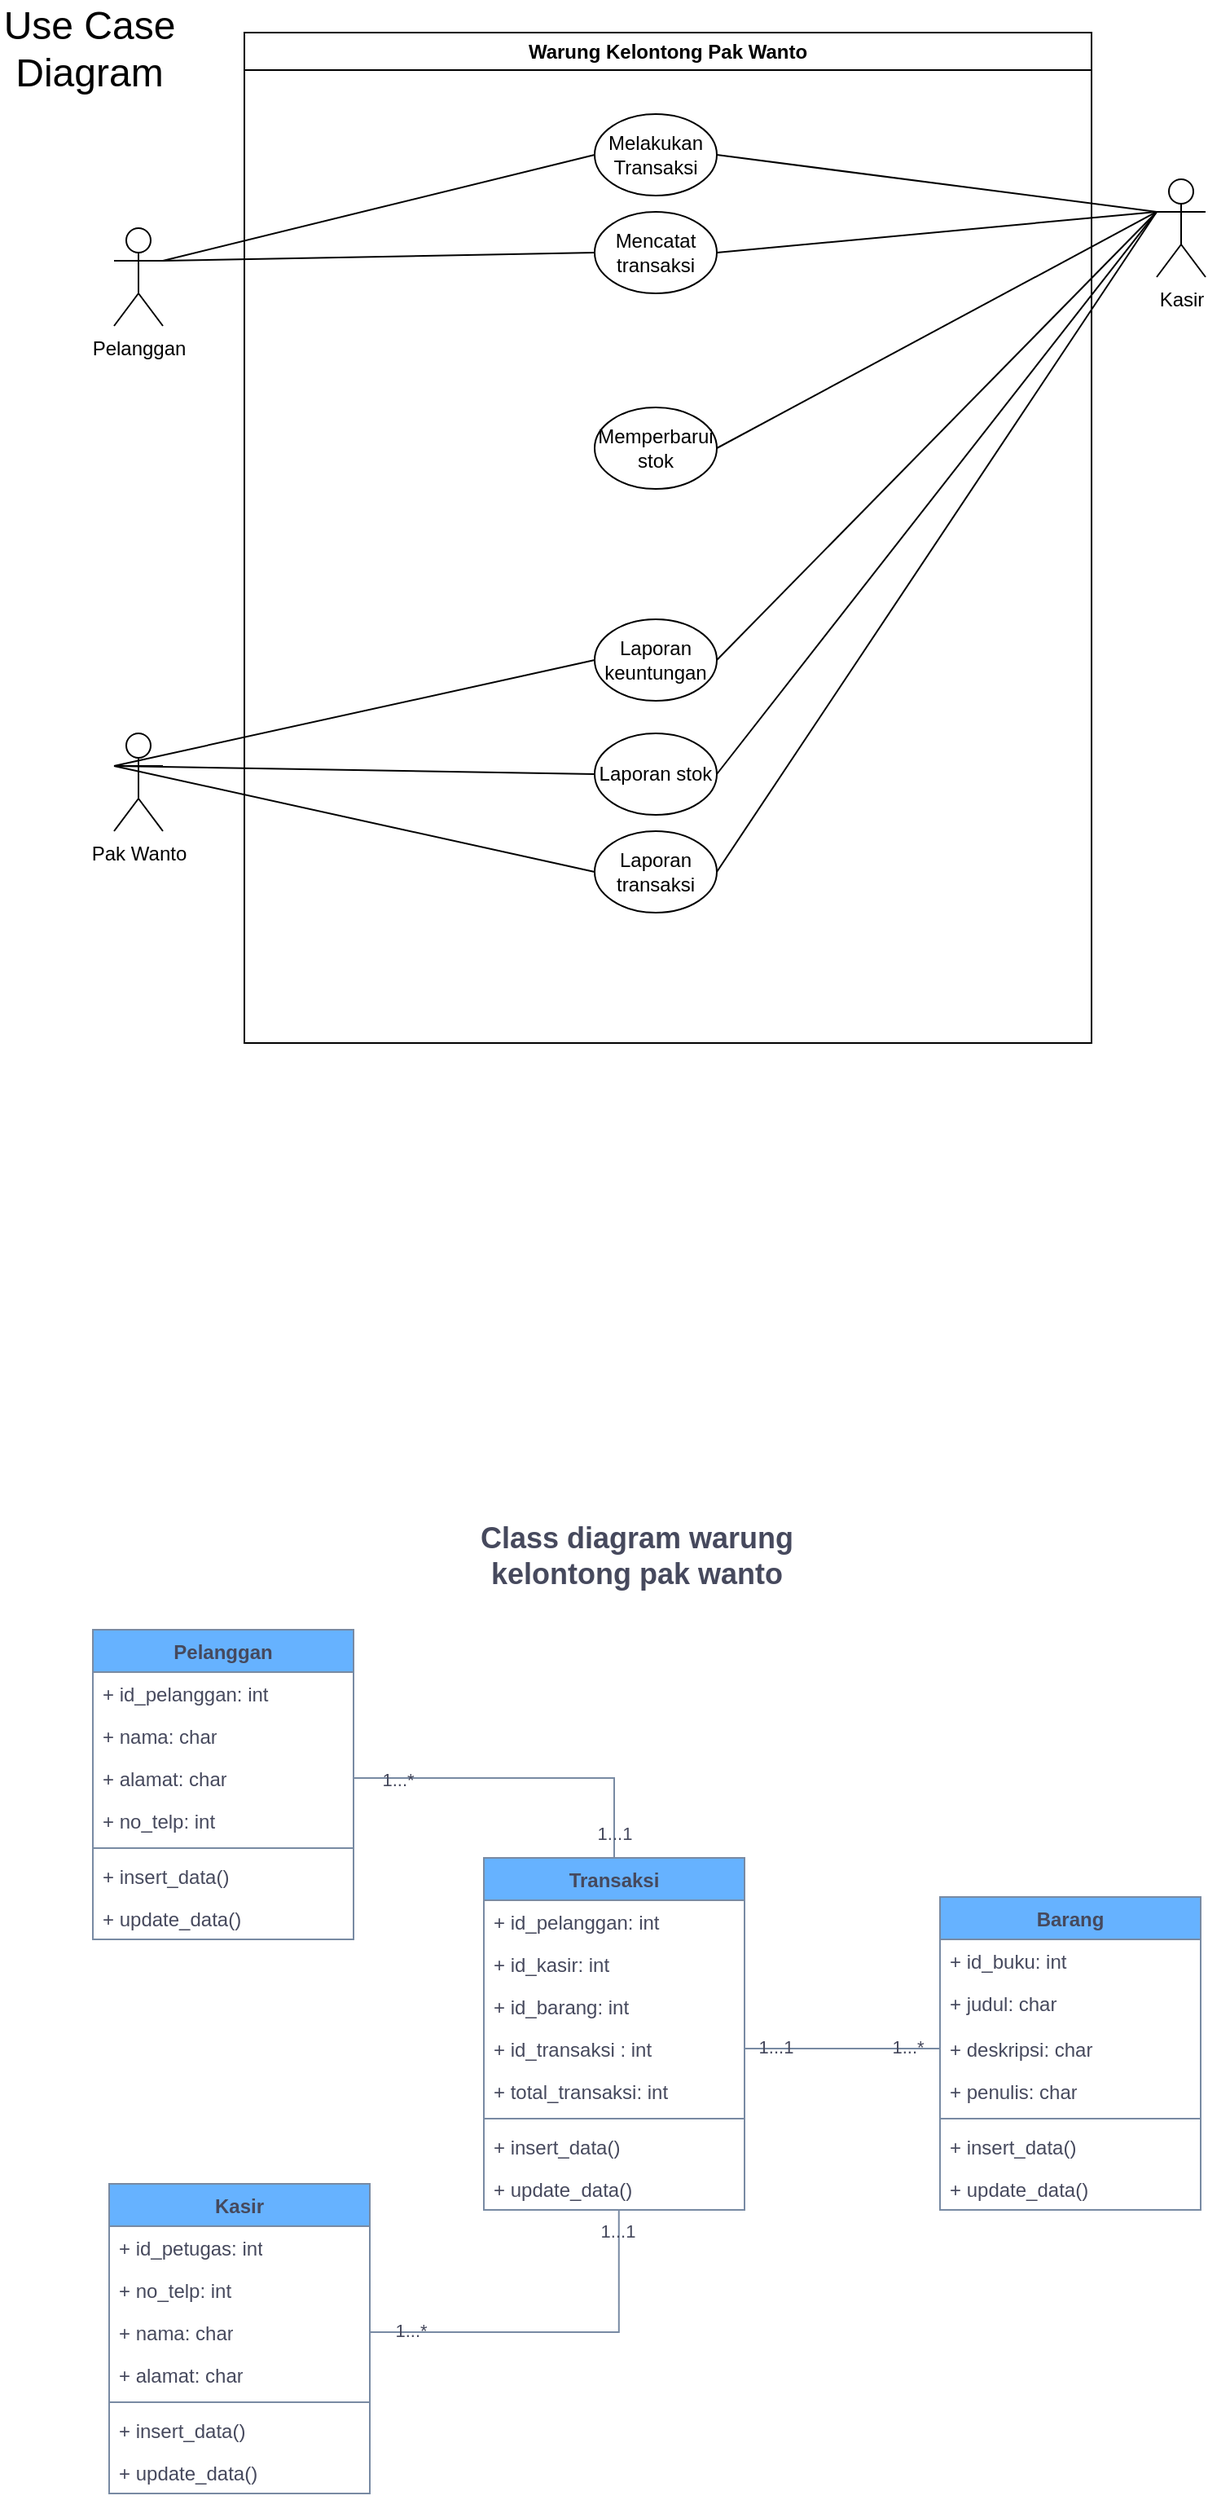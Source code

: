 <mxfile version="26.0.7">
  <diagram name="Page-1" id="50h73x65bCfbo0z0091v">
    <mxGraphModel dx="1231" dy="641" grid="1" gridSize="10" guides="1" tooltips="1" connect="1" arrows="1" fold="1" page="1" pageScale="1" pageWidth="850" pageHeight="1100" math="0" shadow="0">
      <root>
        <mxCell id="0" />
        <mxCell id="1" parent="0" />
        <mxCell id="3rJVLB76j5-zWJeL9BG_-1" value="Pelanggan" style="shape=umlActor;verticalLabelPosition=bottom;verticalAlign=top;html=1;outlineConnect=0;" vertex="1" parent="1">
          <mxGeometry x="80" y="160" width="30" height="60" as="geometry" />
        </mxCell>
        <mxCell id="3rJVLB76j5-zWJeL9BG_-2" value="Warung Kelontong Pak Wanto" style="swimlane;whiteSpace=wrap;html=1;" vertex="1" parent="1">
          <mxGeometry x="160" y="40" width="520" height="620" as="geometry" />
        </mxCell>
        <mxCell id="3rJVLB76j5-zWJeL9BG_-6" value="Melakukan Transaksi" style="ellipse;whiteSpace=wrap;html=1;" vertex="1" parent="3rJVLB76j5-zWJeL9BG_-2">
          <mxGeometry x="215" y="50" width="75" height="50" as="geometry" />
        </mxCell>
        <mxCell id="3rJVLB76j5-zWJeL9BG_-7" value="Laporan transaksi&lt;span style=&quot;color: rgba(0, 0, 0, 0); font-family: monospace; font-size: 0px; text-align: start; text-wrap-mode: nowrap;&quot;&gt;%3CmxGraphModel%3E%3Croot%3E%3CmxCell%20id%3D%220%22%2F%3E%3CmxCell%20id%3D%221%22%20parent%3D%220%22%2F%3E%3CmxCell%20id%3D%222%22%20value%3D%22Melakukan%20Transaksi%22%20style%3D%22ellipse%3BwhiteSpace%3Dwrap%3Bhtml%3D1%3B%22%20vertex%3D%221%22%20parent%3D%221%22%3E%3CmxGeometry%20x%3D%22375%22%20y%3D%2290%22%20width%3D%2275%22%20height%3D%2250%22%20as%3D%22geometry%22%2F%3E%3C%2FmxCell%3E%3C%2Froot%3E%3C%2FmxGraphModel%3E&lt;/span&gt;" style="ellipse;whiteSpace=wrap;html=1;" vertex="1" parent="3rJVLB76j5-zWJeL9BG_-2">
          <mxGeometry x="215" y="490" width="75" height="50" as="geometry" />
        </mxCell>
        <mxCell id="3rJVLB76j5-zWJeL9BG_-8" value="Laporan keuntungan" style="ellipse;whiteSpace=wrap;html=1;" vertex="1" parent="3rJVLB76j5-zWJeL9BG_-2">
          <mxGeometry x="215" y="360" width="75" height="50" as="geometry" />
        </mxCell>
        <mxCell id="3rJVLB76j5-zWJeL9BG_-9" value="Laporan stok" style="ellipse;whiteSpace=wrap;html=1;" vertex="1" parent="3rJVLB76j5-zWJeL9BG_-2">
          <mxGeometry x="215" y="430" width="75" height="50" as="geometry" />
        </mxCell>
        <mxCell id="3rJVLB76j5-zWJeL9BG_-10" value="Mencatat transaksi" style="ellipse;whiteSpace=wrap;html=1;" vertex="1" parent="3rJVLB76j5-zWJeL9BG_-2">
          <mxGeometry x="215" y="110" width="75" height="50" as="geometry" />
        </mxCell>
        <mxCell id="3rJVLB76j5-zWJeL9BG_-11" value="Memperbarui stok" style="ellipse;whiteSpace=wrap;html=1;" vertex="1" parent="3rJVLB76j5-zWJeL9BG_-2">
          <mxGeometry x="215" y="230" width="75" height="50" as="geometry" />
        </mxCell>
        <mxCell id="3rJVLB76j5-zWJeL9BG_-3" value="Kasir" style="shape=umlActor;verticalLabelPosition=bottom;verticalAlign=top;html=1;outlineConnect=0;" vertex="1" parent="1">
          <mxGeometry x="720" y="130" width="30" height="60" as="geometry" />
        </mxCell>
        <mxCell id="3rJVLB76j5-zWJeL9BG_-4" value="Pak Wanto" style="shape=umlActor;verticalLabelPosition=bottom;verticalAlign=top;html=1;outlineConnect=0;" vertex="1" parent="1">
          <mxGeometry x="80" y="470" width="30" height="60" as="geometry" />
        </mxCell>
        <mxCell id="3rJVLB76j5-zWJeL9BG_-5" value="&lt;font style=&quot;font-size: 24px;&quot;&gt;Use Case Diagram&lt;/font&gt;" style="text;html=1;align=center;verticalAlign=middle;whiteSpace=wrap;rounded=0;" vertex="1" parent="1">
          <mxGeometry x="10" y="20" width="110" height="60" as="geometry" />
        </mxCell>
        <mxCell id="3rJVLB76j5-zWJeL9BG_-12" value="" style="endArrow=none;html=1;rounded=0;exitX=1;exitY=0.333;exitDx=0;exitDy=0;exitPerimeter=0;entryX=0;entryY=0.5;entryDx=0;entryDy=0;" edge="1" parent="1" source="3rJVLB76j5-zWJeL9BG_-1" target="3rJVLB76j5-zWJeL9BG_-6">
          <mxGeometry width="50" height="50" relative="1" as="geometry">
            <mxPoint x="460" y="350" as="sourcePoint" />
            <mxPoint x="510" y="300" as="targetPoint" />
          </mxGeometry>
        </mxCell>
        <mxCell id="3rJVLB76j5-zWJeL9BG_-13" value="" style="endArrow=none;html=1;rounded=0;exitX=0;exitY=0.333;exitDx=0;exitDy=0;exitPerimeter=0;entryX=1;entryY=0.5;entryDx=0;entryDy=0;" edge="1" parent="1" source="3rJVLB76j5-zWJeL9BG_-3" target="3rJVLB76j5-zWJeL9BG_-10">
          <mxGeometry width="50" height="50" relative="1" as="geometry">
            <mxPoint x="120" y="190" as="sourcePoint" />
            <mxPoint x="385" y="125" as="targetPoint" />
          </mxGeometry>
        </mxCell>
        <mxCell id="3rJVLB76j5-zWJeL9BG_-14" value="" style="endArrow=none;html=1;rounded=0;exitX=0;exitY=0.333;exitDx=0;exitDy=0;exitPerimeter=0;entryX=1;entryY=0.5;entryDx=0;entryDy=0;" edge="1" parent="1" source="3rJVLB76j5-zWJeL9BG_-3" target="3rJVLB76j5-zWJeL9BG_-6">
          <mxGeometry width="50" height="50" relative="1" as="geometry">
            <mxPoint x="730" y="160" as="sourcePoint" />
            <mxPoint x="460" y="185" as="targetPoint" />
          </mxGeometry>
        </mxCell>
        <mxCell id="3rJVLB76j5-zWJeL9BG_-15" value="" style="endArrow=none;html=1;rounded=0;exitX=0;exitY=0.5;exitDx=0;exitDy=0;entryX=1;entryY=0.333;entryDx=0;entryDy=0;entryPerimeter=0;" edge="1" parent="1" source="3rJVLB76j5-zWJeL9BG_-10" target="3rJVLB76j5-zWJeL9BG_-1">
          <mxGeometry width="50" height="50" relative="1" as="geometry">
            <mxPoint x="730" y="160" as="sourcePoint" />
            <mxPoint x="460" y="125" as="targetPoint" />
          </mxGeometry>
        </mxCell>
        <mxCell id="3rJVLB76j5-zWJeL9BG_-16" value="" style="endArrow=none;html=1;rounded=0;exitX=0;exitY=0.333;exitDx=0;exitDy=0;entryX=1;entryY=0.5;entryDx=0;entryDy=0;exitPerimeter=0;" edge="1" parent="1" source="3rJVLB76j5-zWJeL9BG_-3" target="3rJVLB76j5-zWJeL9BG_-11">
          <mxGeometry width="50" height="50" relative="1" as="geometry">
            <mxPoint x="385" y="185" as="sourcePoint" />
            <mxPoint x="120" y="190" as="targetPoint" />
          </mxGeometry>
        </mxCell>
        <mxCell id="3rJVLB76j5-zWJeL9BG_-17" value="" style="endArrow=none;html=1;rounded=0;exitX=0;exitY=0.333;exitDx=0;exitDy=0;entryX=1;entryY=0.5;entryDx=0;entryDy=0;exitPerimeter=0;" edge="1" parent="1" source="3rJVLB76j5-zWJeL9BG_-3" target="3rJVLB76j5-zWJeL9BG_-8">
          <mxGeometry width="50" height="50" relative="1" as="geometry">
            <mxPoint x="730" y="160" as="sourcePoint" />
            <mxPoint x="460" y="305" as="targetPoint" />
          </mxGeometry>
        </mxCell>
        <mxCell id="3rJVLB76j5-zWJeL9BG_-18" value="" style="endArrow=none;html=1;rounded=0;entryX=0;entryY=0.5;entryDx=0;entryDy=0;exitX=0;exitY=0.333;exitDx=0;exitDy=0;exitPerimeter=0;" edge="1" parent="1" source="3rJVLB76j5-zWJeL9BG_-4" target="3rJVLB76j5-zWJeL9BG_-9">
          <mxGeometry width="50" height="50" relative="1" as="geometry">
            <mxPoint x="710" y="460" as="sourcePoint" />
            <mxPoint x="460" y="435" as="targetPoint" />
          </mxGeometry>
        </mxCell>
        <mxCell id="3rJVLB76j5-zWJeL9BG_-19" value="" style="endArrow=none;html=1;rounded=0;entryX=0;entryY=0.5;entryDx=0;entryDy=0;exitX=0;exitY=0.333;exitDx=0;exitDy=0;exitPerimeter=0;" edge="1" parent="1" source="3rJVLB76j5-zWJeL9BG_-4" target="3rJVLB76j5-zWJeL9BG_-8">
          <mxGeometry width="50" height="50" relative="1" as="geometry">
            <mxPoint x="720" y="470" as="sourcePoint" />
            <mxPoint x="460" y="505" as="targetPoint" />
          </mxGeometry>
        </mxCell>
        <mxCell id="3rJVLB76j5-zWJeL9BG_-20" value="" style="endArrow=none;html=1;rounded=0;entryX=0;entryY=0.5;entryDx=0;entryDy=0;exitX=0;exitY=0.333;exitDx=0;exitDy=0;exitPerimeter=0;" edge="1" parent="1" source="3rJVLB76j5-zWJeL9BG_-4" target="3rJVLB76j5-zWJeL9BG_-7">
          <mxGeometry width="50" height="50" relative="1" as="geometry">
            <mxPoint x="730" y="470" as="sourcePoint" />
            <mxPoint x="460" y="505" as="targetPoint" />
          </mxGeometry>
        </mxCell>
        <mxCell id="3rJVLB76j5-zWJeL9BG_-22" value="" style="endArrow=none;html=1;rounded=0;entryX=1;entryY=0.5;entryDx=0;entryDy=0;exitX=0;exitY=0.333;exitDx=0;exitDy=0;exitPerimeter=0;" edge="1" parent="1" source="3rJVLB76j5-zWJeL9BG_-3" target="3rJVLB76j5-zWJeL9BG_-9">
          <mxGeometry width="50" height="50" relative="1" as="geometry">
            <mxPoint x="730" y="470" as="sourcePoint" />
            <mxPoint x="460" y="435" as="targetPoint" />
          </mxGeometry>
        </mxCell>
        <mxCell id="3rJVLB76j5-zWJeL9BG_-23" value="" style="endArrow=none;html=1;rounded=0;entryX=1;entryY=0.5;entryDx=0;entryDy=0;exitX=0;exitY=0.333;exitDx=0;exitDy=0;exitPerimeter=0;" edge="1" parent="1" source="3rJVLB76j5-zWJeL9BG_-3" target="3rJVLB76j5-zWJeL9BG_-7">
          <mxGeometry width="50" height="50" relative="1" as="geometry">
            <mxPoint x="730" y="160" as="sourcePoint" />
            <mxPoint x="460" y="505" as="targetPoint" />
          </mxGeometry>
        </mxCell>
        <mxCell id="3rJVLB76j5-zWJeL9BG_-24" value="Transaksi" style="swimlane;fontStyle=1;align=center;verticalAlign=top;childLayout=stackLayout;horizontal=1;startSize=26;horizontalStack=0;resizeParent=1;resizeParentMax=0;resizeLast=0;collapsible=1;marginBottom=0;whiteSpace=wrap;html=1;textShadow=0;labelBackgroundColor=none;fillColor=#66B2FF;strokeColor=#788AA3;fontColor=#46495D;" vertex="1" parent="1">
          <mxGeometry x="307" y="1160" width="160" height="216" as="geometry">
            <mxRectangle x="320" y="310" width="80" height="30" as="alternateBounds" />
          </mxGeometry>
        </mxCell>
        <mxCell id="3rJVLB76j5-zWJeL9BG_-25" value="+ id_pelanggan: int&lt;div&gt;&lt;br&gt;&lt;/div&gt;" style="text;strokeColor=none;fillColor=none;align=left;verticalAlign=top;spacingLeft=4;spacingRight=4;overflow=hidden;rotatable=0;points=[[0,0.5],[1,0.5]];portConstraint=eastwest;whiteSpace=wrap;html=1;textShadow=0;labelBackgroundColor=none;fontColor=#46495D;" vertex="1" parent="3rJVLB76j5-zWJeL9BG_-24">
          <mxGeometry y="26" width="160" height="26" as="geometry" />
        </mxCell>
        <mxCell id="3rJVLB76j5-zWJeL9BG_-26" value="+ id_kasir: int" style="text;strokeColor=none;fillColor=none;align=left;verticalAlign=top;spacingLeft=4;spacingRight=4;overflow=hidden;rotatable=0;points=[[0,0.5],[1,0.5]];portConstraint=eastwest;whiteSpace=wrap;html=1;textShadow=0;labelBackgroundColor=none;fontColor=#46495D;" vertex="1" parent="3rJVLB76j5-zWJeL9BG_-24">
          <mxGeometry y="52" width="160" height="26" as="geometry" />
        </mxCell>
        <mxCell id="3rJVLB76j5-zWJeL9BG_-27" value="+ id_barang: int" style="text;strokeColor=none;fillColor=none;align=left;verticalAlign=top;spacingLeft=4;spacingRight=4;overflow=hidden;rotatable=0;points=[[0,0.5],[1,0.5]];portConstraint=eastwest;whiteSpace=wrap;html=1;textShadow=0;labelBackgroundColor=none;fontColor=#46495D;" vertex="1" parent="3rJVLB76j5-zWJeL9BG_-24">
          <mxGeometry y="78" width="160" height="26" as="geometry" />
        </mxCell>
        <mxCell id="3rJVLB76j5-zWJeL9BG_-28" value="+ id_transaksi : int" style="text;strokeColor=none;fillColor=none;align=left;verticalAlign=top;spacingLeft=4;spacingRight=4;overflow=hidden;rotatable=0;points=[[0,0.5],[1,0.5]];portConstraint=eastwest;whiteSpace=wrap;html=1;textShadow=0;labelBackgroundColor=none;fontColor=#46495D;" vertex="1" parent="3rJVLB76j5-zWJeL9BG_-24">
          <mxGeometry y="104" width="160" height="26" as="geometry" />
        </mxCell>
        <mxCell id="3rJVLB76j5-zWJeL9BG_-29" value="+ total_transaksi: int" style="text;strokeColor=none;fillColor=none;align=left;verticalAlign=top;spacingLeft=4;spacingRight=4;overflow=hidden;rotatable=0;points=[[0,0.5],[1,0.5]];portConstraint=eastwest;whiteSpace=wrap;html=1;textShadow=0;labelBackgroundColor=none;fontColor=#46495D;" vertex="1" parent="3rJVLB76j5-zWJeL9BG_-24">
          <mxGeometry y="130" width="160" height="26" as="geometry" />
        </mxCell>
        <mxCell id="3rJVLB76j5-zWJeL9BG_-30" value="" style="line;strokeWidth=1;fillColor=none;align=left;verticalAlign=middle;spacingTop=-1;spacingLeft=3;spacingRight=3;rotatable=0;labelPosition=right;points=[];portConstraint=eastwest;textShadow=0;labelBackgroundColor=none;strokeColor=#788AA3;fontColor=#46495D;" vertex="1" parent="3rJVLB76j5-zWJeL9BG_-24">
          <mxGeometry y="156" width="160" height="8" as="geometry" />
        </mxCell>
        <mxCell id="3rJVLB76j5-zWJeL9BG_-31" value="+ insert_data()" style="text;strokeColor=none;fillColor=none;align=left;verticalAlign=top;spacingLeft=4;spacingRight=4;overflow=hidden;rotatable=0;points=[[0,0.5],[1,0.5]];portConstraint=eastwest;whiteSpace=wrap;html=1;textShadow=0;labelBackgroundColor=none;fontColor=#46495D;" vertex="1" parent="3rJVLB76j5-zWJeL9BG_-24">
          <mxGeometry y="164" width="160" height="26" as="geometry" />
        </mxCell>
        <mxCell id="3rJVLB76j5-zWJeL9BG_-32" value="+ update_data()" style="text;strokeColor=none;fillColor=none;align=left;verticalAlign=top;spacingLeft=4;spacingRight=4;overflow=hidden;rotatable=0;points=[[0,0.5],[1,0.5]];portConstraint=eastwest;whiteSpace=wrap;html=1;textShadow=0;labelBackgroundColor=none;fontColor=#46495D;" vertex="1" parent="3rJVLB76j5-zWJeL9BG_-24">
          <mxGeometry y="190" width="160" height="26" as="geometry" />
        </mxCell>
        <mxCell id="3rJVLB76j5-zWJeL9BG_-33" value="Barang" style="swimlane;fontStyle=1;align=center;verticalAlign=top;childLayout=stackLayout;horizontal=1;startSize=26;horizontalStack=0;resizeParent=1;resizeParentMax=0;resizeLast=0;collapsible=1;marginBottom=0;whiteSpace=wrap;html=1;textShadow=0;labelBackgroundColor=none;fillColor=#66B2FF;strokeColor=#788AA3;fontColor=#46495D;" vertex="1" parent="1">
          <mxGeometry x="587" y="1184" width="160" height="192" as="geometry">
            <mxRectangle x="600" y="334" width="70" height="30" as="alternateBounds" />
          </mxGeometry>
        </mxCell>
        <mxCell id="3rJVLB76j5-zWJeL9BG_-34" value="+ id_buku: int" style="text;strokeColor=none;fillColor=none;align=left;verticalAlign=top;spacingLeft=4;spacingRight=4;overflow=hidden;rotatable=0;points=[[0,0.5],[1,0.5]];portConstraint=eastwest;whiteSpace=wrap;html=1;textShadow=0;labelBackgroundColor=none;fontColor=#46495D;" vertex="1" parent="3rJVLB76j5-zWJeL9BG_-33">
          <mxGeometry y="26" width="160" height="26" as="geometry" />
        </mxCell>
        <mxCell id="3rJVLB76j5-zWJeL9BG_-35" value="+ judul: char" style="text;strokeColor=none;fillColor=none;align=left;verticalAlign=top;spacingLeft=4;spacingRight=4;overflow=hidden;rotatable=0;points=[[0,0.5],[1,0.5]];portConstraint=eastwest;whiteSpace=wrap;html=1;textShadow=0;labelBackgroundColor=none;fontColor=#46495D;" vertex="1" parent="3rJVLB76j5-zWJeL9BG_-33">
          <mxGeometry y="52" width="160" height="28" as="geometry" />
        </mxCell>
        <mxCell id="3rJVLB76j5-zWJeL9BG_-36" value="+ deskripsi: char" style="text;strokeColor=none;fillColor=none;align=left;verticalAlign=top;spacingLeft=4;spacingRight=4;overflow=hidden;rotatable=0;points=[[0,0.5],[1,0.5]];portConstraint=eastwest;whiteSpace=wrap;html=1;textShadow=0;labelBackgroundColor=none;fontColor=#46495D;" vertex="1" parent="3rJVLB76j5-zWJeL9BG_-33">
          <mxGeometry y="80" width="160" height="26" as="geometry" />
        </mxCell>
        <mxCell id="3rJVLB76j5-zWJeL9BG_-37" value="+ penulis: char" style="text;strokeColor=none;fillColor=none;align=left;verticalAlign=top;spacingLeft=4;spacingRight=4;overflow=hidden;rotatable=0;points=[[0,0.5],[1,0.5]];portConstraint=eastwest;whiteSpace=wrap;html=1;textShadow=0;labelBackgroundColor=none;fontColor=#46495D;" vertex="1" parent="3rJVLB76j5-zWJeL9BG_-33">
          <mxGeometry y="106" width="160" height="26" as="geometry" />
        </mxCell>
        <mxCell id="3rJVLB76j5-zWJeL9BG_-38" value="" style="line;strokeWidth=1;fillColor=none;align=left;verticalAlign=middle;spacingTop=-1;spacingLeft=3;spacingRight=3;rotatable=0;labelPosition=right;points=[];portConstraint=eastwest;textShadow=0;labelBackgroundColor=none;strokeColor=#788AA3;fontColor=#46495D;" vertex="1" parent="3rJVLB76j5-zWJeL9BG_-33">
          <mxGeometry y="132" width="160" height="8" as="geometry" />
        </mxCell>
        <mxCell id="3rJVLB76j5-zWJeL9BG_-39" value="+ insert_data()" style="text;strokeColor=none;fillColor=none;align=left;verticalAlign=top;spacingLeft=4;spacingRight=4;overflow=hidden;rotatable=0;points=[[0,0.5],[1,0.5]];portConstraint=eastwest;whiteSpace=wrap;html=1;textShadow=0;labelBackgroundColor=none;fontColor=#46495D;" vertex="1" parent="3rJVLB76j5-zWJeL9BG_-33">
          <mxGeometry y="140" width="160" height="26" as="geometry" />
        </mxCell>
        <mxCell id="3rJVLB76j5-zWJeL9BG_-40" value="+ update_data()" style="text;strokeColor=none;fillColor=none;align=left;verticalAlign=top;spacingLeft=4;spacingRight=4;overflow=hidden;rotatable=0;points=[[0,0.5],[1,0.5]];portConstraint=eastwest;whiteSpace=wrap;html=1;textShadow=0;labelBackgroundColor=none;fontColor=#46495D;" vertex="1" parent="3rJVLB76j5-zWJeL9BG_-33">
          <mxGeometry y="166" width="160" height="26" as="geometry" />
        </mxCell>
        <mxCell id="3rJVLB76j5-zWJeL9BG_-41" value="Pelanggan" style="swimlane;fontStyle=1;align=center;verticalAlign=top;childLayout=stackLayout;horizontal=1;startSize=26;horizontalStack=0;resizeParent=1;resizeParentMax=0;resizeLast=0;collapsible=1;marginBottom=0;whiteSpace=wrap;html=1;textShadow=0;labelBackgroundColor=none;fillColor=#66B2FF;strokeColor=#788AA3;fontColor=#46495D;" vertex="1" parent="1">
          <mxGeometry x="67" y="1020" width="160" height="190" as="geometry">
            <mxRectangle x="80" y="170" width="90" height="30" as="alternateBounds" />
          </mxGeometry>
        </mxCell>
        <mxCell id="3rJVLB76j5-zWJeL9BG_-42" value="+ id_pelanggan: int" style="text;strokeColor=none;fillColor=none;align=left;verticalAlign=top;spacingLeft=4;spacingRight=4;overflow=hidden;rotatable=0;points=[[0,0.5],[1,0.5]];portConstraint=eastwest;whiteSpace=wrap;html=1;textShadow=0;labelBackgroundColor=none;fontColor=#46495D;" vertex="1" parent="3rJVLB76j5-zWJeL9BG_-41">
          <mxGeometry y="26" width="160" height="26" as="geometry" />
        </mxCell>
        <mxCell id="3rJVLB76j5-zWJeL9BG_-43" value="+ nama: char" style="text;strokeColor=none;fillColor=none;align=left;verticalAlign=top;spacingLeft=4;spacingRight=4;overflow=hidden;rotatable=0;points=[[0,0.5],[1,0.5]];portConstraint=eastwest;whiteSpace=wrap;html=1;textShadow=0;labelBackgroundColor=none;fontColor=#46495D;" vertex="1" parent="3rJVLB76j5-zWJeL9BG_-41">
          <mxGeometry y="52" width="160" height="26" as="geometry" />
        </mxCell>
        <mxCell id="3rJVLB76j5-zWJeL9BG_-44" value="+ alamat: char" style="text;strokeColor=none;fillColor=none;align=left;verticalAlign=top;spacingLeft=4;spacingRight=4;overflow=hidden;rotatable=0;points=[[0,0.5],[1,0.5]];portConstraint=eastwest;whiteSpace=wrap;html=1;textShadow=0;labelBackgroundColor=none;fontColor=#46495D;" vertex="1" parent="3rJVLB76j5-zWJeL9BG_-41">
          <mxGeometry y="78" width="160" height="26" as="geometry" />
        </mxCell>
        <mxCell id="3rJVLB76j5-zWJeL9BG_-45" value="+ no_telp: int" style="text;strokeColor=none;fillColor=none;align=left;verticalAlign=top;spacingLeft=4;spacingRight=4;overflow=hidden;rotatable=0;points=[[0,0.5],[1,0.5]];portConstraint=eastwest;whiteSpace=wrap;html=1;textShadow=0;labelBackgroundColor=none;fontColor=#46495D;" vertex="1" parent="3rJVLB76j5-zWJeL9BG_-41">
          <mxGeometry y="104" width="160" height="26" as="geometry" />
        </mxCell>
        <mxCell id="3rJVLB76j5-zWJeL9BG_-47" value="" style="line;strokeWidth=1;fillColor=none;align=left;verticalAlign=middle;spacingTop=-1;spacingLeft=3;spacingRight=3;rotatable=0;labelPosition=right;points=[];portConstraint=eastwest;textShadow=0;labelBackgroundColor=none;strokeColor=#788AA3;fontColor=#46495D;" vertex="1" parent="3rJVLB76j5-zWJeL9BG_-41">
          <mxGeometry y="130" width="160" height="8" as="geometry" />
        </mxCell>
        <mxCell id="3rJVLB76j5-zWJeL9BG_-48" value="+ insert_data()" style="text;strokeColor=none;fillColor=none;align=left;verticalAlign=top;spacingLeft=4;spacingRight=4;overflow=hidden;rotatable=0;points=[[0,0.5],[1,0.5]];portConstraint=eastwest;whiteSpace=wrap;html=1;textShadow=0;labelBackgroundColor=none;fontColor=#46495D;" vertex="1" parent="3rJVLB76j5-zWJeL9BG_-41">
          <mxGeometry y="138" width="160" height="26" as="geometry" />
        </mxCell>
        <mxCell id="3rJVLB76j5-zWJeL9BG_-49" value="+ update_data()" style="text;strokeColor=none;fillColor=none;align=left;verticalAlign=top;spacingLeft=4;spacingRight=4;overflow=hidden;rotatable=0;points=[[0,0.5],[1,0.5]];portConstraint=eastwest;whiteSpace=wrap;html=1;textShadow=0;labelBackgroundColor=none;fontColor=#46495D;" vertex="1" parent="3rJVLB76j5-zWJeL9BG_-41">
          <mxGeometry y="164" width="160" height="26" as="geometry" />
        </mxCell>
        <mxCell id="3rJVLB76j5-zWJeL9BG_-50" value="Kasir" style="swimlane;fontStyle=1;align=center;verticalAlign=top;childLayout=stackLayout;horizontal=1;startSize=26;horizontalStack=0;resizeParent=1;resizeParentMax=0;resizeLast=0;collapsible=1;marginBottom=0;whiteSpace=wrap;html=1;textShadow=0;labelBackgroundColor=none;fillColor=#66B2FF;strokeColor=#788AA3;fontColor=#46495D;" vertex="1" parent="1">
          <mxGeometry x="77" y="1360" width="160" height="190" as="geometry">
            <mxRectangle x="90" y="510" width="80" height="30" as="alternateBounds" />
          </mxGeometry>
        </mxCell>
        <mxCell id="3rJVLB76j5-zWJeL9BG_-51" value="+ id_petugas: int" style="text;strokeColor=none;fillColor=none;align=left;verticalAlign=top;spacingLeft=4;spacingRight=4;overflow=hidden;rotatable=0;points=[[0,0.5],[1,0.5]];portConstraint=eastwest;whiteSpace=wrap;html=1;textShadow=0;labelBackgroundColor=none;fontColor=#46495D;" vertex="1" parent="3rJVLB76j5-zWJeL9BG_-50">
          <mxGeometry y="26" width="160" height="26" as="geometry" />
        </mxCell>
        <mxCell id="3rJVLB76j5-zWJeL9BG_-52" value="+ no_telp: int" style="text;strokeColor=none;fillColor=none;align=left;verticalAlign=top;spacingLeft=4;spacingRight=4;overflow=hidden;rotatable=0;points=[[0,0.5],[1,0.5]];portConstraint=eastwest;whiteSpace=wrap;html=1;textShadow=0;labelBackgroundColor=none;fontColor=#46495D;" vertex="1" parent="3rJVLB76j5-zWJeL9BG_-50">
          <mxGeometry y="52" width="160" height="26" as="geometry" />
        </mxCell>
        <mxCell id="3rJVLB76j5-zWJeL9BG_-53" value="+ nama: char" style="text;strokeColor=none;fillColor=none;align=left;verticalAlign=top;spacingLeft=4;spacingRight=4;overflow=hidden;rotatable=0;points=[[0,0.5],[1,0.5]];portConstraint=eastwest;whiteSpace=wrap;html=1;textShadow=0;labelBackgroundColor=none;fontColor=#46495D;" vertex="1" parent="3rJVLB76j5-zWJeL9BG_-50">
          <mxGeometry y="78" width="160" height="26" as="geometry" />
        </mxCell>
        <mxCell id="3rJVLB76j5-zWJeL9BG_-54" value="+ alamat: char" style="text;strokeColor=none;fillColor=none;align=left;verticalAlign=top;spacingLeft=4;spacingRight=4;overflow=hidden;rotatable=0;points=[[0,0.5],[1,0.5]];portConstraint=eastwest;whiteSpace=wrap;html=1;textShadow=0;labelBackgroundColor=none;fontColor=#46495D;" vertex="1" parent="3rJVLB76j5-zWJeL9BG_-50">
          <mxGeometry y="104" width="160" height="26" as="geometry" />
        </mxCell>
        <mxCell id="3rJVLB76j5-zWJeL9BG_-55" value="" style="line;strokeWidth=1;fillColor=none;align=left;verticalAlign=middle;spacingTop=-1;spacingLeft=3;spacingRight=3;rotatable=0;labelPosition=right;points=[];portConstraint=eastwest;textShadow=0;labelBackgroundColor=none;strokeColor=#788AA3;fontColor=#46495D;" vertex="1" parent="3rJVLB76j5-zWJeL9BG_-50">
          <mxGeometry y="130" width="160" height="8" as="geometry" />
        </mxCell>
        <mxCell id="3rJVLB76j5-zWJeL9BG_-56" value="+ insert_data()" style="text;strokeColor=none;fillColor=none;align=left;verticalAlign=top;spacingLeft=4;spacingRight=4;overflow=hidden;rotatable=0;points=[[0,0.5],[1,0.5]];portConstraint=eastwest;whiteSpace=wrap;html=1;textShadow=0;labelBackgroundColor=none;fontColor=#46495D;" vertex="1" parent="3rJVLB76j5-zWJeL9BG_-50">
          <mxGeometry y="138" width="160" height="26" as="geometry" />
        </mxCell>
        <mxCell id="3rJVLB76j5-zWJeL9BG_-57" value="+ update_data()" style="text;strokeColor=none;fillColor=none;align=left;verticalAlign=top;spacingLeft=4;spacingRight=4;overflow=hidden;rotatable=0;points=[[0,0.5],[1,0.5]];portConstraint=eastwest;whiteSpace=wrap;html=1;textShadow=0;labelBackgroundColor=none;fontColor=#46495D;" vertex="1" parent="3rJVLB76j5-zWJeL9BG_-50">
          <mxGeometry y="164" width="160" height="26" as="geometry" />
        </mxCell>
        <mxCell id="3rJVLB76j5-zWJeL9BG_-58" style="edgeStyle=orthogonalEdgeStyle;rounded=0;orthogonalLoop=1;jettySize=auto;html=1;exitX=1;exitY=0.5;exitDx=0;exitDy=0;entryX=0.5;entryY=0;entryDx=0;entryDy=0;endArrow=none;endFill=0;textShadow=0;labelBackgroundColor=none;fontColor=default;strokeColor=#788AA3;" edge="1" parent="1" source="3rJVLB76j5-zWJeL9BG_-44" target="3rJVLB76j5-zWJeL9BG_-24">
          <mxGeometry relative="1" as="geometry" />
        </mxCell>
        <mxCell id="3rJVLB76j5-zWJeL9BG_-59" value="1...*" style="edgeLabel;html=1;align=center;verticalAlign=middle;resizable=0;points=[];textShadow=0;labelBackgroundColor=none;fontColor=#46495D;" connectable="0" vertex="1" parent="3rJVLB76j5-zWJeL9BG_-58">
          <mxGeometry x="-0.934" y="-1" relative="1" as="geometry">
            <mxPoint x="20" as="offset" />
          </mxGeometry>
        </mxCell>
        <mxCell id="3rJVLB76j5-zWJeL9BG_-60" value="1...1" style="edgeLabel;html=1;align=center;verticalAlign=middle;resizable=0;points=[];textShadow=0;labelBackgroundColor=none;fontColor=#46495D;" connectable="0" vertex="1" parent="3rJVLB76j5-zWJeL9BG_-58">
          <mxGeometry x="0.852" relative="1" as="geometry">
            <mxPoint as="offset" />
          </mxGeometry>
        </mxCell>
        <mxCell id="3rJVLB76j5-zWJeL9BG_-61" style="edgeStyle=orthogonalEdgeStyle;rounded=0;orthogonalLoop=1;jettySize=auto;html=1;exitX=1;exitY=0.5;exitDx=0;exitDy=0;entryX=0;entryY=0.5;entryDx=0;entryDy=0;endArrow=none;endFill=0;textShadow=0;labelBackgroundColor=none;fontColor=default;strokeColor=#788AA3;" edge="1" parent="1" source="3rJVLB76j5-zWJeL9BG_-28" target="3rJVLB76j5-zWJeL9BG_-36">
          <mxGeometry relative="1" as="geometry" />
        </mxCell>
        <mxCell id="3rJVLB76j5-zWJeL9BG_-62" value="1...1" style="edgeLabel;html=1;align=center;verticalAlign=middle;resizable=0;points=[];textShadow=0;labelBackgroundColor=none;fontColor=#46495D;" connectable="0" vertex="1" parent="3rJVLB76j5-zWJeL9BG_-61">
          <mxGeometry x="-0.688" y="1" relative="1" as="geometry">
            <mxPoint as="offset" />
          </mxGeometry>
        </mxCell>
        <mxCell id="3rJVLB76j5-zWJeL9BG_-63" value="1...*" style="edgeLabel;html=1;align=center;verticalAlign=middle;resizable=0;points=[];textShadow=0;labelBackgroundColor=none;fontColor=#46495D;" connectable="0" vertex="1" parent="3rJVLB76j5-zWJeL9BG_-61">
          <mxGeometry x="0.662" y="1" relative="1" as="geometry">
            <mxPoint as="offset" />
          </mxGeometry>
        </mxCell>
        <mxCell id="3rJVLB76j5-zWJeL9BG_-64" style="edgeStyle=orthogonalEdgeStyle;rounded=0;orthogonalLoop=1;jettySize=auto;html=1;exitX=1;exitY=0.5;exitDx=0;exitDy=0;entryX=0.518;entryY=0.994;entryDx=0;entryDy=0;entryPerimeter=0;endArrow=none;endFill=0;textShadow=0;labelBackgroundColor=none;fontColor=default;strokeColor=#788AA3;" edge="1" parent="1" source="3rJVLB76j5-zWJeL9BG_-53" target="3rJVLB76j5-zWJeL9BG_-32">
          <mxGeometry relative="1" as="geometry" />
        </mxCell>
        <mxCell id="3rJVLB76j5-zWJeL9BG_-65" value="1...1" style="edgeLabel;html=1;align=center;verticalAlign=middle;resizable=0;points=[];textShadow=0;labelBackgroundColor=none;fontColor=#46495D;" connectable="0" vertex="1" parent="3rJVLB76j5-zWJeL9BG_-64">
          <mxGeometry x="0.889" y="1" relative="1" as="geometry">
            <mxPoint as="offset" />
          </mxGeometry>
        </mxCell>
        <mxCell id="3rJVLB76j5-zWJeL9BG_-66" value="1...*" style="edgeLabel;html=1;align=center;verticalAlign=middle;resizable=0;points=[];textShadow=0;labelBackgroundColor=none;fontColor=#46495D;" connectable="0" vertex="1" parent="3rJVLB76j5-zWJeL9BG_-64">
          <mxGeometry x="-0.875" y="1" relative="1" as="geometry">
            <mxPoint x="10" as="offset" />
          </mxGeometry>
        </mxCell>
        <mxCell id="3rJVLB76j5-zWJeL9BG_-67" value="Class diagram warung kelontong pak wanto" style="text;html=1;align=center;verticalAlign=middle;whiteSpace=wrap;rounded=0;fontSize=18;fontStyle=1;textShadow=0;labelBackgroundColor=none;fontColor=#46495D;" vertex="1" parent="1">
          <mxGeometry x="296" y="960" width="210" height="30" as="geometry" />
        </mxCell>
      </root>
    </mxGraphModel>
  </diagram>
</mxfile>
